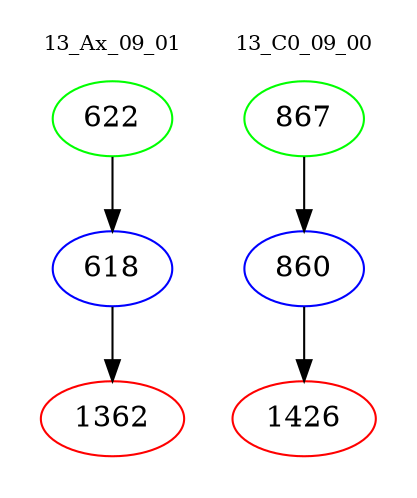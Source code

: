 digraph{
subgraph cluster_0 {
color = white
label = "13_Ax_09_01";
fontsize=10;
T0_622 [label="622", color="green"]
T0_622 -> T0_618 [color="black"]
T0_618 [label="618", color="blue"]
T0_618 -> T0_1362 [color="black"]
T0_1362 [label="1362", color="red"]
}
subgraph cluster_1 {
color = white
label = "13_C0_09_00";
fontsize=10;
T1_867 [label="867", color="green"]
T1_867 -> T1_860 [color="black"]
T1_860 [label="860", color="blue"]
T1_860 -> T1_1426 [color="black"]
T1_1426 [label="1426", color="red"]
}
}
